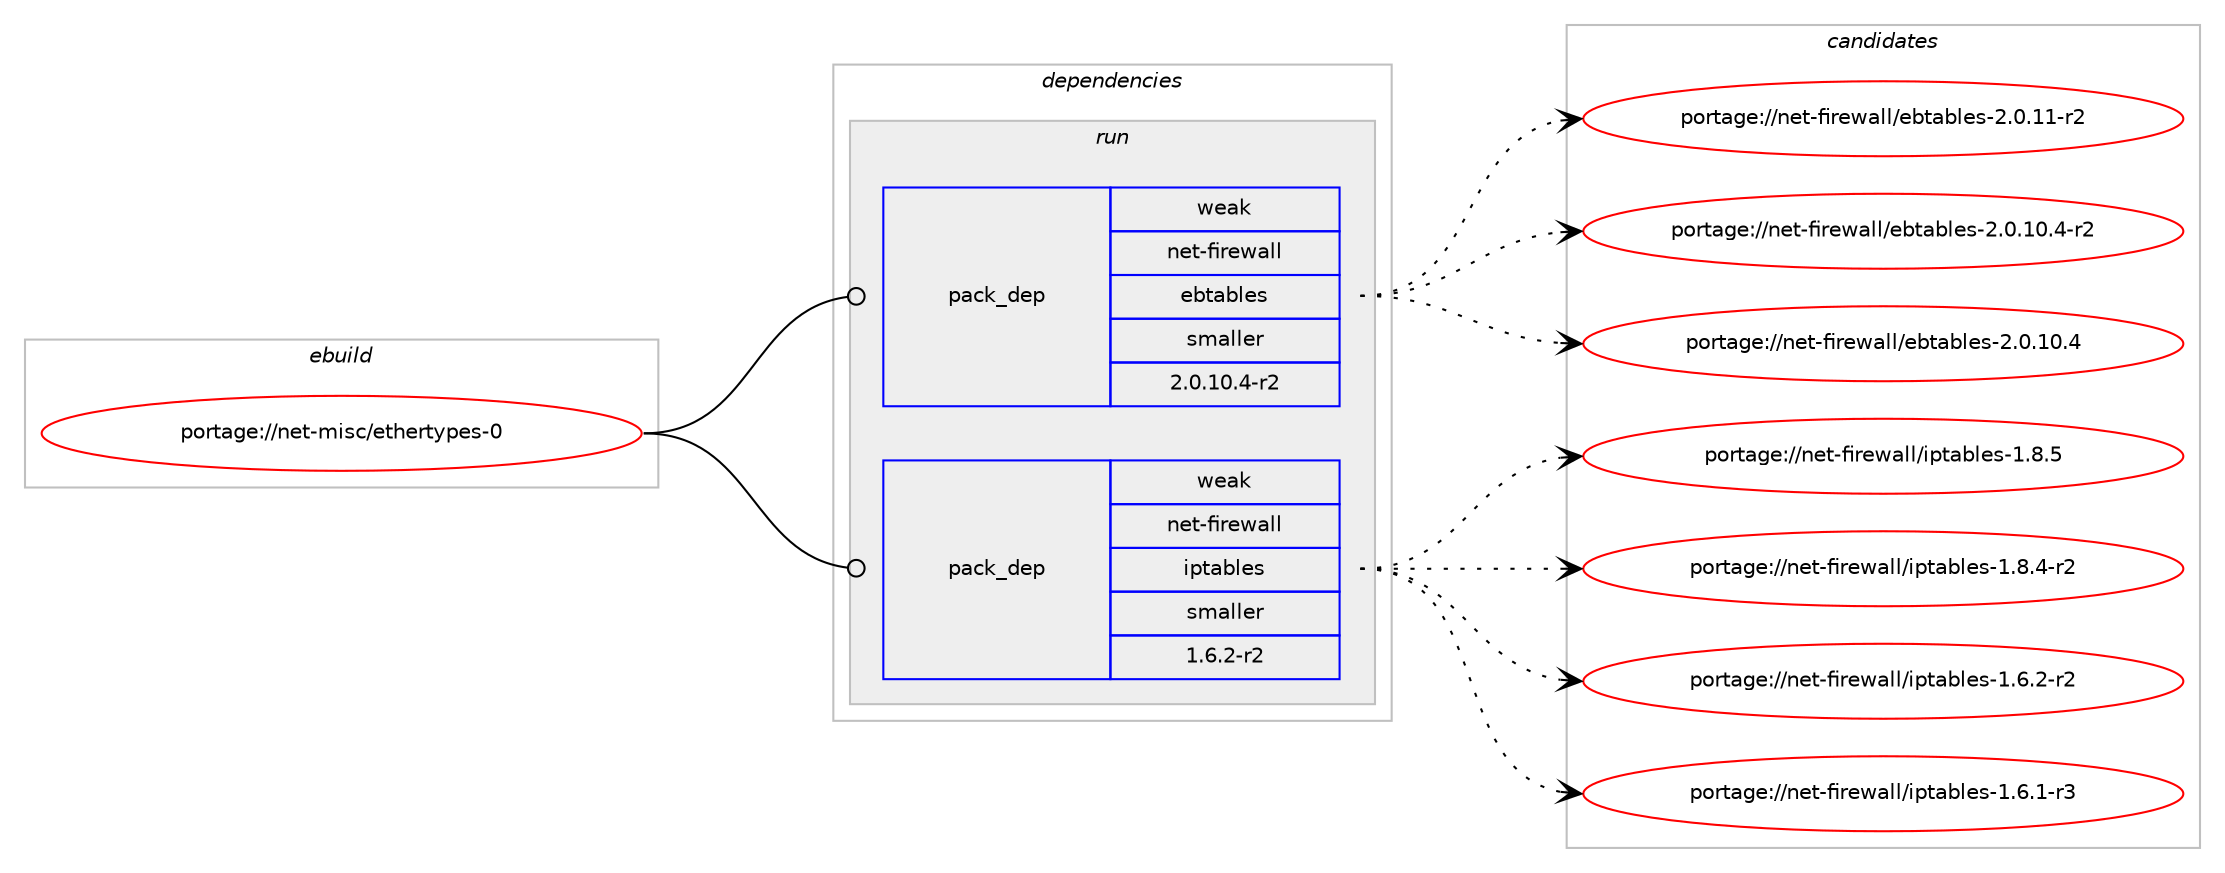 digraph prolog {

# *************
# Graph options
# *************

newrank=true;
concentrate=true;
compound=true;
graph [rankdir=LR,fontname=Helvetica,fontsize=10,ranksep=1.5];#, ranksep=2.5, nodesep=0.2];
edge  [arrowhead=vee];
node  [fontname=Helvetica,fontsize=10];

# **********
# The ebuild
# **********

subgraph cluster_leftcol {
color=gray;
rank=same;
label=<<i>ebuild</i>>;
id [label="portage://net-misc/ethertypes-0", color=red, width=4, href="../net-misc/ethertypes-0.svg"];
}

# ****************
# The dependencies
# ****************

subgraph cluster_midcol {
color=gray;
label=<<i>dependencies</i>>;
subgraph cluster_compile {
fillcolor="#eeeeee";
style=filled;
label=<<i>compile</i>>;
}
subgraph cluster_compileandrun {
fillcolor="#eeeeee";
style=filled;
label=<<i>compile and run</i>>;
}
subgraph cluster_run {
fillcolor="#eeeeee";
style=filled;
label=<<i>run</i>>;
subgraph pack3417 {
dependency4101 [label=<<TABLE BORDER="0" CELLBORDER="1" CELLSPACING="0" CELLPADDING="4" WIDTH="220"><TR><TD ROWSPAN="6" CELLPADDING="30">pack_dep</TD></TR><TR><TD WIDTH="110">weak</TD></TR><TR><TD>net-firewall</TD></TR><TR><TD>ebtables</TD></TR><TR><TD>smaller</TD></TR><TR><TD>2.0.10.4-r2</TD></TR></TABLE>>, shape=none, color=blue];
}
id:e -> dependency4101:w [weight=20,style="solid",arrowhead="odot"];
subgraph pack3418 {
dependency4102 [label=<<TABLE BORDER="0" CELLBORDER="1" CELLSPACING="0" CELLPADDING="4" WIDTH="220"><TR><TD ROWSPAN="6" CELLPADDING="30">pack_dep</TD></TR><TR><TD WIDTH="110">weak</TD></TR><TR><TD>net-firewall</TD></TR><TR><TD>iptables</TD></TR><TR><TD>smaller</TD></TR><TR><TD>1.6.2-r2</TD></TR></TABLE>>, shape=none, color=blue];
}
id:e -> dependency4102:w [weight=20,style="solid",arrowhead="odot"];
}
}

# **************
# The candidates
# **************

subgraph cluster_choices {
rank=same;
color=gray;
label=<<i>candidates</i>>;

subgraph choice3417 {
color=black;
nodesep=1;
choice110101116451021051141011199710810847101981169798108101115455046484649494511450 [label="portage://net-firewall/ebtables-2.0.11-r2", color=red, width=4,href="../net-firewall/ebtables-2.0.11-r2.svg"];
choice1101011164510210511410111997108108471019811697981081011154550464846494846524511450 [label="portage://net-firewall/ebtables-2.0.10.4-r2", color=red, width=4,href="../net-firewall/ebtables-2.0.10.4-r2.svg"];
choice110101116451021051141011199710810847101981169798108101115455046484649484652 [label="portage://net-firewall/ebtables-2.0.10.4", color=red, width=4,href="../net-firewall/ebtables-2.0.10.4.svg"];
dependency4101:e -> choice110101116451021051141011199710810847101981169798108101115455046484649494511450:w [style=dotted,weight="100"];
dependency4101:e -> choice1101011164510210511410111997108108471019811697981081011154550464846494846524511450:w [style=dotted,weight="100"];
dependency4101:e -> choice110101116451021051141011199710810847101981169798108101115455046484649484652:w [style=dotted,weight="100"];
}
subgraph choice3418 {
color=black;
nodesep=1;
choice1101011164510210511410111997108108471051121169798108101115454946564653 [label="portage://net-firewall/iptables-1.8.5", color=red, width=4,href="../net-firewall/iptables-1.8.5.svg"];
choice11010111645102105114101119971081084710511211697981081011154549465646524511450 [label="portage://net-firewall/iptables-1.8.4-r2", color=red, width=4,href="../net-firewall/iptables-1.8.4-r2.svg"];
choice11010111645102105114101119971081084710511211697981081011154549465446504511450 [label="portage://net-firewall/iptables-1.6.2-r2", color=red, width=4,href="../net-firewall/iptables-1.6.2-r2.svg"];
choice11010111645102105114101119971081084710511211697981081011154549465446494511451 [label="portage://net-firewall/iptables-1.6.1-r3", color=red, width=4,href="../net-firewall/iptables-1.6.1-r3.svg"];
dependency4102:e -> choice1101011164510210511410111997108108471051121169798108101115454946564653:w [style=dotted,weight="100"];
dependency4102:e -> choice11010111645102105114101119971081084710511211697981081011154549465646524511450:w [style=dotted,weight="100"];
dependency4102:e -> choice11010111645102105114101119971081084710511211697981081011154549465446504511450:w [style=dotted,weight="100"];
dependency4102:e -> choice11010111645102105114101119971081084710511211697981081011154549465446494511451:w [style=dotted,weight="100"];
}
}

}
